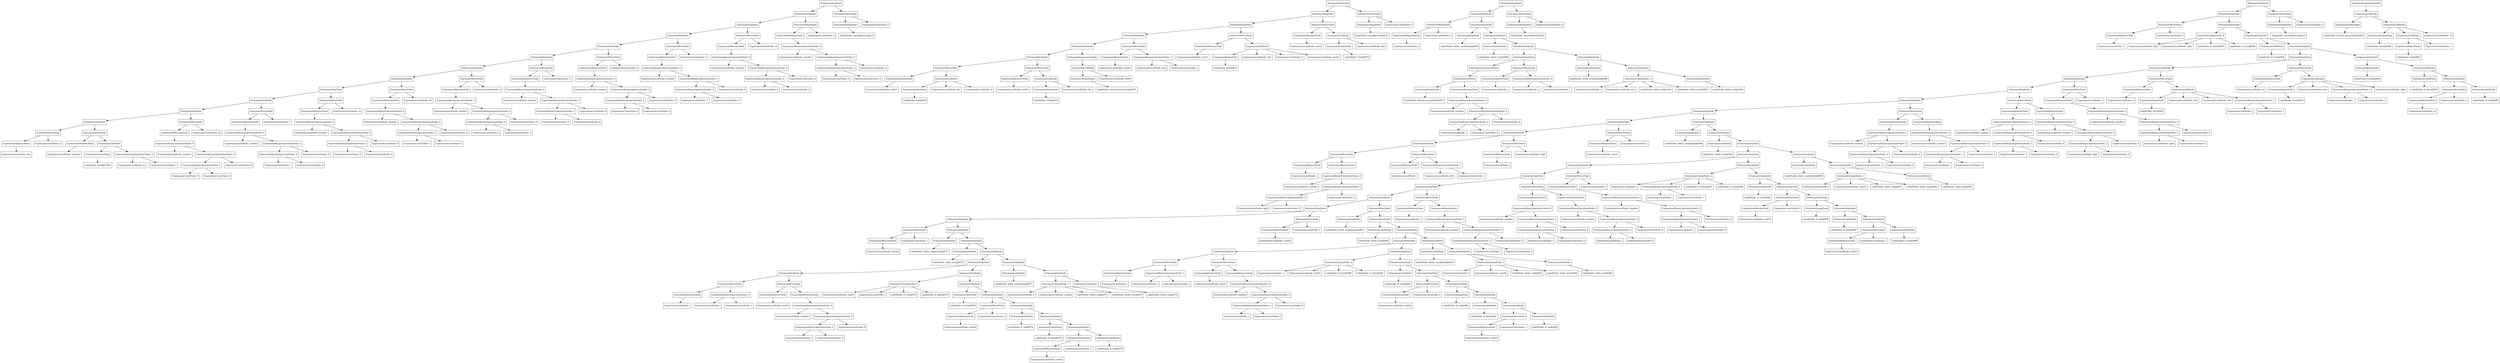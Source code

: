 digraph QuickSort {
"0x6030000e5660" [label="StatementSeqNode" shape=box]
"0x6030000e55d0" [label="StatementSeqNode" shape=box]
"0x6030000e54e0" [label="StatementSeqNode" shape=box]
"0x6030000e53f0" [label="StatementSeqNode" shape=box]
"0x6030000e5300" [label="StatementSeqNode" shape=box]
"0x6030000e5210" [label="StatementSeqNode" shape=box]
"0x6030000e5120" [label="StatementSeqNode" shape=box]
"0x6030000e5030" [label="StatementSeqNode" shape=box]
"0x6030000e4f40" [label="StatementSeqNode" shape=box]
"0x6030000e4e50" [label="StatementSeqNode" shape=box]
"0x6030000e4d60" [label="StatementSeqNode" shape=box]
"0x6030000e4c70" [label="StatementSeqNode" shape=box]
"0x6030000e4be0" [label="StatementMoveNode" shape=box]
"0x602000063ab0" [label="ExpressionMemoryNode" shape=box]
"0x6040000c76d0" [label="ExpressionLocalNode: size" shape=box]
"0x602000063ab0" -> "0x6040000c76d0"
"0x6030000e4be0" -> "0x602000063ab0"
"0x6040000c7690" [label="ExpressionLocalNode: sz" shape=box]
"0x6030000e4be0" -> "0x6040000c7690"
"0x6030000e4c70" -> "0x6030000e4be0"
"0x6030000e4c40" [label="StatementMoveNode" shape=box]
"0x602000063bb0" [label="ExpressionMemoryNode" shape=box]
"0x6040000c77d0" [label="ExpressionLocalNode: number" shape=box]
"0x602000063bb0" -> "0x6040000c77d0"
"0x6030000e4c40" -> "0x602000063bb0"
"0x6040000c7750" [label="ExpressionCallNode" shape=box]
"0x602000063af0" [label="ExpressionNameNode" shape=box]
"0x6040000c7710" [label="LabelNode: new[]@1001" shape=box]
"0x602000063af0" -> "0x6040000c7710"
"0x6040000c7750" -> "0x602000063af0"
"0x6030000e4c10" [label="ExpressionBinaryOperationNode: 2" shape=box]
"0x6040000c7790" [label="ExpressionLocalNode: sz" shape=box]
"0x6030000e4c10" -> "0x6040000c7790"
"0x602000063b30" [label="ExpressionConstNode: 1" shape=box]
"0x6030000e4c10" -> "0x602000063b30"
"0x6040000c7750" -> "0x6030000e4c10"
"0x6030000e4c40" -> "0x6040000c7750"
"0x6030000e4c70" -> "0x6030000e4c40"
"0x6030000e4d60" -> "0x6030000e4c70"
"0x6030000e4d30" [label="StatementMoveNode" shape=box]
"0x602000063cf0" [label="ExpressionMemoryNode" shape=box]
"0x6030000e4d00" [label="ExpressionBinaryOperationNode: 0" shape=box]
"0x6040000c7810" [label="ExpressionLocalNode: number" shape=box]
"0x6030000e4d00" -> "0x6040000c7810"
"0x6030000e4cd0" [label="ExpressionBinaryOperationNode: 0" shape=box]
"0x6030000e4ca0" [label="ExpressionBinaryOperationNode: 2" shape=box]
"0x602000063c90" [label="ExpressionConstNode: 0" shape=box]
"0x6030000e4ca0" -> "0x602000063c90"
"0x602000063cd0" [label="ExpressionConstNode: 8" shape=box]
"0x6030000e4ca0" -> "0x602000063cd0"
"0x6030000e4cd0" -> "0x6030000e4ca0"
"0x602000063cb0" [label="ExpressionConstNode: 8" shape=box]
"0x6030000e4cd0" -> "0x602000063cb0"
"0x6030000e4d00" -> "0x6030000e4cd0"
"0x602000063cf0" -> "0x6030000e4d00"
"0x6030000e4d30" -> "0x602000063cf0"
"0x602000063c30" [label="ExpressionConstNode: 20" shape=box]
"0x6030000e4d30" -> "0x602000063c30"
"0x6030000e4d60" -> "0x6030000e4d30"
"0x6030000e4e50" -> "0x6030000e4d60"
"0x6030000e4e20" [label="StatementMoveNode" shape=box]
"0x602000063e30" [label="ExpressionMemoryNode" shape=box]
"0x6030000e4df0" [label="ExpressionBinaryOperationNode: 0" shape=box]
"0x6040000c7850" [label="ExpressionLocalNode: number" shape=box]
"0x6030000e4df0" -> "0x6040000c7850"
"0x6030000e4dc0" [label="ExpressionBinaryOperationNode: 0" shape=box]
"0x6030000e4d90" [label="ExpressionBinaryOperationNode: 2" shape=box]
"0x602000063dd0" [label="ExpressionConstNode: 1" shape=box]
"0x6030000e4d90" -> "0x602000063dd0"
"0x602000063e10" [label="ExpressionConstNode: 8" shape=box]
"0x6030000e4d90" -> "0x602000063e10"
"0x6030000e4dc0" -> "0x6030000e4d90"
"0x602000063df0" [label="ExpressionConstNode: 8" shape=box]
"0x6030000e4dc0" -> "0x602000063df0"
"0x6030000e4df0" -> "0x6030000e4dc0"
"0x602000063e30" -> "0x6030000e4df0"
"0x6030000e4e20" -> "0x602000063e30"
"0x602000063d70" [label="ExpressionConstNode: 7" shape=box]
"0x6030000e4e20" -> "0x602000063d70"
"0x6030000e4e50" -> "0x6030000e4e20"
"0x6030000e4f40" -> "0x6030000e4e50"
"0x6030000e4f10" [label="StatementMoveNode" shape=box]
"0x602000063f70" [label="ExpressionMemoryNode" shape=box]
"0x6030000e4ee0" [label="ExpressionBinaryOperationNode: 0" shape=box]
"0x6040000c7890" [label="ExpressionLocalNode: number" shape=box]
"0x6030000e4ee0" -> "0x6040000c7890"
"0x6030000e4eb0" [label="ExpressionBinaryOperationNode: 0" shape=box]
"0x6030000e4e80" [label="ExpressionBinaryOperationNode: 2" shape=box]
"0x602000063f10" [label="ExpressionConstNode: 2" shape=box]
"0x6030000e4e80" -> "0x602000063f10"
"0x602000063f50" [label="ExpressionConstNode: 8" shape=box]
"0x6030000e4e80" -> "0x602000063f50"
"0x6030000e4eb0" -> "0x6030000e4e80"
"0x602000063f30" [label="ExpressionConstNode: 8" shape=box]
"0x6030000e4eb0" -> "0x602000063f30"
"0x6030000e4ee0" -> "0x6030000e4eb0"
"0x602000063f70" -> "0x6030000e4ee0"
"0x6030000e4f10" -> "0x602000063f70"
"0x602000063eb0" [label="ExpressionConstNode: 12" shape=box]
"0x6030000e4f10" -> "0x602000063eb0"
"0x6030000e4f40" -> "0x6030000e4f10"
"0x6030000e5030" -> "0x6030000e4f40"
"0x6030000e5000" [label="StatementMoveNode" shape=box]
"0x6020000640b0" [label="ExpressionMemoryNode" shape=box]
"0x6030000e4fd0" [label="ExpressionBinaryOperationNode: 0" shape=box]
"0x6040000c78d0" [label="ExpressionLocalNode: number" shape=box]
"0x6030000e4fd0" -> "0x6040000c78d0"
"0x6030000e4fa0" [label="ExpressionBinaryOperationNode: 0" shape=box]
"0x6030000e4f70" [label="ExpressionBinaryOperationNode: 2" shape=box]
"0x602000064050" [label="ExpressionConstNode: 3" shape=box]
"0x6030000e4f70" -> "0x602000064050"
"0x602000064090" [label="ExpressionConstNode: 8" shape=box]
"0x6030000e4f70" -> "0x602000064090"
"0x6030000e4fa0" -> "0x6030000e4f70"
"0x602000064070" [label="ExpressionConstNode: 8" shape=box]
"0x6030000e4fa0" -> "0x602000064070"
"0x6030000e4fd0" -> "0x6030000e4fa0"
"0x6020000640b0" -> "0x6030000e4fd0"
"0x6030000e5000" -> "0x6020000640b0"
"0x602000063ff0" [label="ExpressionConstNode: 18" shape=box]
"0x6030000e5000" -> "0x602000063ff0"
"0x6030000e5030" -> "0x6030000e5000"
"0x6030000e5120" -> "0x6030000e5030"
"0x6030000e50f0" [label="StatementMoveNode" shape=box]
"0x6020000641f0" [label="ExpressionMemoryNode" shape=box]
"0x6030000e50c0" [label="ExpressionBinaryOperationNode: 0" shape=box]
"0x6040000c7910" [label="ExpressionLocalNode: number" shape=box]
"0x6030000e50c0" -> "0x6040000c7910"
"0x6030000e5090" [label="ExpressionBinaryOperationNode: 0" shape=box]
"0x6030000e5060" [label="ExpressionBinaryOperationNode: 2" shape=box]
"0x602000064190" [label="ExpressionConstNode: 4" shape=box]
"0x6030000e5060" -> "0x602000064190"
"0x6020000641d0" [label="ExpressionConstNode: 8" shape=box]
"0x6030000e5060" -> "0x6020000641d0"
"0x6030000e5090" -> "0x6030000e5060"
"0x6020000641b0" [label="ExpressionConstNode: 8" shape=box]
"0x6030000e5090" -> "0x6020000641b0"
"0x6030000e50c0" -> "0x6030000e5090"
"0x6020000641f0" -> "0x6030000e50c0"
"0x6030000e50f0" -> "0x6020000641f0"
"0x602000064130" [label="ExpressionConstNode: 2" shape=box]
"0x6030000e50f0" -> "0x602000064130"
"0x6030000e5120" -> "0x6030000e50f0"
"0x6030000e5210" -> "0x6030000e5120"
"0x6030000e51e0" [label="StatementMoveNode" shape=box]
"0x602000064330" [label="ExpressionMemoryNode" shape=box]
"0x6030000e51b0" [label="ExpressionBinaryOperationNode: 0" shape=box]
"0x6040000c7950" [label="ExpressionLocalNode: number" shape=box]
"0x6030000e51b0" -> "0x6040000c7950"
"0x6030000e5180" [label="ExpressionBinaryOperationNode: 0" shape=box]
"0x6030000e5150" [label="ExpressionBinaryOperationNode: 2" shape=box]
"0x6020000642d0" [label="ExpressionConstNode: 5" shape=box]
"0x6030000e5150" -> "0x6020000642d0"
"0x602000064310" [label="ExpressionConstNode: 8" shape=box]
"0x6030000e5150" -> "0x602000064310"
"0x6030000e5180" -> "0x6030000e5150"
"0x6020000642f0" [label="ExpressionConstNode: 8" shape=box]
"0x6030000e5180" -> "0x6020000642f0"
"0x6030000e51b0" -> "0x6030000e5180"
"0x602000064330" -> "0x6030000e51b0"
"0x6030000e51e0" -> "0x602000064330"
"0x602000064270" [label="ExpressionConstNode: 11" shape=box]
"0x6030000e51e0" -> "0x602000064270"
"0x6030000e5210" -> "0x6030000e51e0"
"0x6030000e5300" -> "0x6030000e5210"
"0x6030000e52d0" [label="StatementMoveNode" shape=box]
"0x602000064470" [label="ExpressionMemoryNode" shape=box]
"0x6030000e52a0" [label="ExpressionBinaryOperationNode: 0" shape=box]
"0x6040000c7990" [label="ExpressionLocalNode: number" shape=box]
"0x6030000e52a0" -> "0x6040000c7990"
"0x6030000e5270" [label="ExpressionBinaryOperationNode: 0" shape=box]
"0x6030000e5240" [label="ExpressionBinaryOperationNode: 2" shape=box]
"0x602000064410" [label="ExpressionConstNode: 6" shape=box]
"0x6030000e5240" -> "0x602000064410"
"0x602000064450" [label="ExpressionConstNode: 8" shape=box]
"0x6030000e5240" -> "0x602000064450"
"0x6030000e5270" -> "0x6030000e5240"
"0x602000064430" [label="ExpressionConstNode: 8" shape=box]
"0x6030000e5270" -> "0x602000064430"
"0x6030000e52a0" -> "0x6030000e5270"
"0x602000064470" -> "0x6030000e52a0"
"0x6030000e52d0" -> "0x602000064470"
"0x6020000643b0" [label="ExpressionConstNode: 6" shape=box]
"0x6030000e52d0" -> "0x6020000643b0"
"0x6030000e5300" -> "0x6030000e52d0"
"0x6030000e53f0" -> "0x6030000e5300"
"0x6030000e53c0" [label="StatementMoveNode" shape=box]
"0x6020000645b0" [label="ExpressionMemoryNode" shape=box]
"0x6030000e5390" [label="ExpressionBinaryOperationNode: 0" shape=box]
"0x6040000c79d0" [label="ExpressionLocalNode: number" shape=box]
"0x6030000e5390" -> "0x6040000c79d0"
"0x6030000e5360" [label="ExpressionBinaryOperationNode: 0" shape=box]
"0x6030000e5330" [label="ExpressionBinaryOperationNode: 2" shape=box]
"0x602000064550" [label="ExpressionConstNode: 7" shape=box]
"0x6030000e5330" -> "0x602000064550"
"0x602000064590" [label="ExpressionConstNode: 8" shape=box]
"0x6030000e5330" -> "0x602000064590"
"0x6030000e5360" -> "0x6030000e5330"
"0x602000064570" [label="ExpressionConstNode: 8" shape=box]
"0x6030000e5360" -> "0x602000064570"
"0x6030000e5390" -> "0x6030000e5360"
"0x6020000645b0" -> "0x6030000e5390"
"0x6030000e53c0" -> "0x6020000645b0"
"0x6020000644f0" [label="ExpressionConstNode: 9" shape=box]
"0x6030000e53c0" -> "0x6020000644f0"
"0x6030000e53f0" -> "0x6030000e53c0"
"0x6030000e54e0" -> "0x6030000e53f0"
"0x6030000e54b0" [label="StatementMoveNode" shape=box]
"0x6020000646f0" [label="ExpressionMemoryNode" shape=box]
"0x6030000e5480" [label="ExpressionBinaryOperationNode: 0" shape=box]
"0x6040000c7a10" [label="ExpressionLocalNode: number" shape=box]
"0x6030000e5480" -> "0x6040000c7a10"
"0x6030000e5450" [label="ExpressionBinaryOperationNode: 0" shape=box]
"0x6030000e5420" [label="ExpressionBinaryOperationNode: 2" shape=box]
"0x602000064690" [label="ExpressionConstNode: 8" shape=box]
"0x6030000e5420" -> "0x602000064690"
"0x6020000646d0" [label="ExpressionConstNode: 8" shape=box]
"0x6030000e5420" -> "0x6020000646d0"
"0x6030000e5450" -> "0x6030000e5420"
"0x6020000646b0" [label="ExpressionConstNode: 8" shape=box]
"0x6030000e5450" -> "0x6020000646b0"
"0x6030000e5480" -> "0x6030000e5450"
"0x6020000646f0" -> "0x6030000e5480"
"0x6030000e54b0" -> "0x6020000646f0"
"0x602000064630" [label="ExpressionConstNode: 19" shape=box]
"0x6030000e54b0" -> "0x602000064630"
"0x6030000e54e0" -> "0x6030000e54b0"
"0x6030000e55d0" -> "0x6030000e54e0"
"0x6030000e55a0" [label="StatementMoveNode" shape=box]
"0x602000064830" [label="ExpressionMemoryNode" shape=box]
"0x6030000e5570" [label="ExpressionBinaryOperationNode: 0" shape=box]
"0x6040000c7a50" [label="ExpressionLocalNode: number" shape=box]
"0x6030000e5570" -> "0x6040000c7a50"
"0x6030000e5540" [label="ExpressionBinaryOperationNode: 0" shape=box]
"0x6030000e5510" [label="ExpressionBinaryOperationNode: 2" shape=box]
"0x6020000647d0" [label="ExpressionConstNode: 9" shape=box]
"0x6030000e5510" -> "0x6020000647d0"
"0x602000064810" [label="ExpressionConstNode: 8" shape=box]
"0x6030000e5510" -> "0x602000064810"
"0x6030000e5540" -> "0x6030000e5510"
"0x6020000647f0" [label="ExpressionConstNode: 8" shape=box]
"0x6030000e5540" -> "0x6020000647f0"
"0x6030000e5570" -> "0x6030000e5540"
"0x602000064830" -> "0x6030000e5570"
"0x6030000e55a0" -> "0x602000064830"
"0x602000064770" [label="ExpressionConstNode: 5" shape=box]
"0x6030000e55a0" -> "0x602000064770"
"0x6030000e55d0" -> "0x6030000e55a0"
"0x6030000e5660" -> "0x6030000e55d0"
"0x6030000e5630" [label="StatementMoveNode" shape=box]
"0x6020000648d0" [label="ExpressionTempNode" shape=box]
"0x6040000c7a90" [label="TempNode: return@return@16" shape=box]
"0x6020000648d0" -> "0x6040000c7a90"
"0x6030000e5630" -> "0x6020000648d0"
"0x6020000648b0" [label="ExpressionConstNode: 0" shape=box]
"0x6030000e5630" -> "0x6020000648b0"
"0x6030000e5660" -> "0x6030000e5630"
"0x6030000e28a0" [label="StatementSeqNode" shape=box]
"0x6030000e2810" [label="StatementSeqNode" shape=box]
"0x6030000e27b0" [label="StatementSeqNode" shape=box]
"0x6030000e2720" [label="StatementSeqNode" shape=box]
"0x6030000e2660" [label="StatementSeqNode" shape=box]
"0x6030000e25d0" [label="StatementSeqNode" shape=box]
"0x6030000e2570" [label="StatementMoveNode" shape=box]
"0x602000060fb0" [label="ExpressionMemoryNode" shape=box]
"0x6040000c4d90" [label="ExpressionLocalNode: aux01" shape=box]
"0x602000060fb0" -> "0x6040000c4d90"
"0x6030000e2570" -> "0x602000060fb0"
"0x6040000c4cd0" [label="ExpressionCallNode" shape=box]
"0x602000060ed0" [label="ExpressionNameNode" shape=box]
"0x6040000c4c90" [label="LabelNode: Init@969" shape=box]
"0x602000060ed0" -> "0x6040000c4c90"
"0x6040000c4cd0" -> "0x602000060ed0"
"0x6040000c4d10" [label="ExpressionLocalNode: this" shape=box]
"0x6040000c4cd0" -> "0x6040000c4d10"
"0x6040000c4d50" [label="ExpressionLocalNode: sz" shape=box]
"0x6040000c4cd0" -> "0x6040000c4d50"
"0x6030000e2570" -> "0x6040000c4cd0"
"0x6030000e25d0" -> "0x6030000e2570"
"0x6030000e25a0" [label="StatementMoveNode" shape=box]
"0x602000061090" [label="ExpressionMemoryNode" shape=box]
"0x6040000c4e90" [label="ExpressionLocalNode: aux01" shape=box]
"0x602000061090" -> "0x6040000c4e90"
"0x6030000e25a0" -> "0x602000061090"
"0x6040000c4e10" [label="ExpressionCallNode" shape=box]
"0x602000060ff0" [label="ExpressionNameNode" shape=box]
"0x6040000c4dd0" [label="LabelNode: Print@970" shape=box]
"0x602000060ff0" -> "0x6040000c4dd0"
"0x6040000c4e10" -> "0x602000060ff0"
"0x6040000c4e50" [label="ExpressionLocalNode: this" shape=box]
"0x6040000c4e10" -> "0x6040000c4e50"
"0x6030000e25a0" -> "0x6040000c4e10"
"0x6030000e25d0" -> "0x6030000e25a0"
"0x6030000e2660" -> "0x6030000e25d0"
"0x602000061170" [label="StatementExpressionNode" shape=box]
"0x6040000c4f50" [label="ExpressionCallNode" shape=box]
"0x602000061130" [label="ExpressionNameNode" shape=box]
"0x6040000c4ed0" [label="LabelNode: System.out.println@971" shape=box]
"0x602000061130" -> "0x6040000c4ed0"
"0x6040000c4f50" -> "0x602000061130"
"0x602000061110" [label="ExpressionConstNode: 9999" shape=box]
"0x6040000c4f50" -> "0x602000061110"
"0x602000061170" -> "0x6040000c4f50"
"0x6030000e2660" -> "0x602000061170"
"0x6030000e2720" -> "0x6030000e2660"
"0x6030000e26f0" [label="StatementMoveNode" shape=box]
"0x602000061250" [label="ExpressionMemoryNode" shape=box]
"0x6040000c4fd0" [label="ExpressionLocalNode: aux01" shape=box]
"0x602000061250" -> "0x6040000c4fd0"
"0x6030000e26f0" -> "0x602000061250"
"0x6030000e26c0" [label="ExpressionBinaryOperationNode: 1" shape=box]
"0x6040000c4f90" [label="ExpressionLocalNode: size" shape=box]
"0x6030000e26c0" -> "0x6040000c4f90"
"0x602000061210" [label="ExpressionConstNode: 1" shape=box]
"0x6030000e26c0" -> "0x602000061210"
"0x6030000e26f0" -> "0x6030000e26c0"
"0x6030000e2720" -> "0x6030000e26f0"
"0x6030000e27b0" -> "0x6030000e2720"
"0x6030000e2780" [label="StatementMoveNode" shape=box]
"0x6020000613d0" [label="ExpressionMemoryNode" shape=box]
"0x6040000c5110" [label="ExpressionLocalNode: aux01" shape=box]
"0x6020000613d0" -> "0x6040000c5110"
"0x6030000e2780" -> "0x6020000613d0"
"0x6040000c5050" [label="ExpressionCallNode" shape=box]
"0x6020000612b0" [label="ExpressionNameNode" shape=box]
"0x6040000c5010" [label="LabelNode: Sort@972" shape=box]
"0x6020000612b0" -> "0x6040000c5010"
"0x6040000c5050" -> "0x6020000612b0"
"0x6040000c5090" [label="ExpressionLocalNode: this" shape=box]
"0x6040000c5050" -> "0x6040000c5090"
"0x602000061330" [label="ExpressionConstNode: 0" shape=box]
"0x6040000c5050" -> "0x602000061330"
"0x6040000c50d0" [label="ExpressionLocalNode: aux01" shape=box]
"0x6040000c5050" -> "0x6040000c50d0"
"0x6030000e2780" -> "0x6040000c5050"
"0x6030000e27b0" -> "0x6030000e2780"
"0x6030000e2810" -> "0x6030000e27b0"
"0x6030000e27e0" [label="StatementMoveNode" shape=box]
"0x6020000614d0" [label="ExpressionMemoryNode" shape=box]
"0x6040000c5210" [label="ExpressionLocalNode: aux01" shape=box]
"0x6020000614d0" -> "0x6040000c5210"
"0x6030000e27e0" -> "0x6020000614d0"
"0x6040000c5190" [label="ExpressionCallNode" shape=box]
"0x602000061430" [label="ExpressionNameNode" shape=box]
"0x6040000c5150" [label="LabelNode: Print@973" shape=box]
"0x602000061430" -> "0x6040000c5150"
"0x6040000c5190" -> "0x602000061430"
"0x6040000c51d0" [label="ExpressionLocalNode: this" shape=box]
"0x6040000c5190" -> "0x6040000c51d0"
"0x6030000e27e0" -> "0x6040000c5190"
"0x6030000e2810" -> "0x6030000e27e0"
"0x6030000e28a0" -> "0x6030000e2810"
"0x6030000e2870" [label="StatementMoveNode" shape=box]
"0x602000061570" [label="ExpressionTempNode" shape=box]
"0x6040000c5250" [label="TempNode: return@return@16" shape=box]
"0x602000061570" -> "0x6040000c5250"
"0x6030000e2870" -> "0x602000061570"
"0x602000061550" [label="ExpressionConstNode: 0" shape=box]
"0x6030000e2870" -> "0x602000061550"
"0x6030000e28a0" -> "0x6030000e2870"
"0x6030000e4bb0" [label="StatementSeqNode" shape=box]
"0x6030000e4b20" [label="StatementSeqNode" shape=box]
"0x6030000e4790" [label="StatementMoveNode" shape=box]
"0x602000063630" [label="ExpressionMemoryNode" shape=box]
"0x6040000c71d0" [label="ExpressionLocalNode: j" shape=box]
"0x602000063630" -> "0x6040000c71d0"
"0x6030000e4790" -> "0x602000063630"
"0x6020000635f0" [label="ExpressionConstNode: 0" shape=box]
"0x6030000e4790" -> "0x6020000635f0"
"0x6030000e4b20" -> "0x6030000e4790"
"0x6030000e4a30" [label="StatementSeqNode" shape=box]
"0x602000063970" [label="StatementJumpNode" shape=box]
"0x6040000c7450" [label="LabelNode: while_conditional@998" shape=box]
"0x602000063970" -> "0x6040000c7450"
"0x6030000e4a30" -> "0x602000063970"
"0x6030000e4a60" [label="StatementSeqNode" shape=box]
"0x602000063930" [label="StatementLabelNode" shape=box]
"0x6040000c7590" [label="LabelNode: while_true@999" shape=box]
"0x602000063930" -> "0x6040000c7590"
"0x6030000e4a60" -> "0x602000063930"
"0x6030000e4a90" [label="StatementSeqNode" shape=box]
"0x6030000e4970" [label="StatementSeqNode" shape=box]
"0x6020000637b0" [label="StatementExpressionNode" shape=box]
"0x6040000c7390" [label="ExpressionCallNode" shape=box]
"0x602000063770" [label="ExpressionNameNode" shape=box]
"0x6040000c7310" [label="LabelNode: System.out.println@997" shape=box]
"0x602000063770" -> "0x6040000c7310"
"0x6040000c7390" -> "0x602000063770"
"0x602000063750" [label="ExpressionMemoryNode" shape=box]
"0x6030000e4850" [label="ExpressionBinaryOperationNode: 0" shape=box]
"0x6040000c7290" [label="ExpressionLocalNode: number" shape=box]
"0x6030000e4850" -> "0x6040000c7290"
"0x6030000e4820" [label="ExpressionBinaryOperationNode: 0" shape=box]
"0x6030000e47f0" [label="ExpressionBinaryOperationNode: 2" shape=box]
"0x6040000c72d0" [label="ExpressionLocalNode: j" shape=box]
"0x6030000e47f0" -> "0x6040000c72d0"
"0x602000063710" [label="ExpressionConstNode: 8" shape=box]
"0x6030000e47f0" -> "0x602000063710"
"0x6030000e4820" -> "0x6030000e47f0"
"0x6020000636f0" [label="ExpressionConstNode: 8" shape=box]
"0x6030000e4820" -> "0x6020000636f0"
"0x6030000e4850" -> "0x6030000e4820"
"0x602000063750" -> "0x6030000e4850"
"0x6040000c7390" -> "0x602000063750"
"0x6020000637b0" -> "0x6040000c7390"
"0x6030000e4970" -> "0x6020000637b0"
"0x6030000e4940" [label="StatementMoveNode" shape=box]
"0x602000063890" [label="ExpressionMemoryNode" shape=box]
"0x6040000c7410" [label="ExpressionLocalNode: j" shape=box]
"0x602000063890" -> "0x6040000c7410"
"0x6030000e4940" -> "0x602000063890"
"0x6030000e4910" [label="ExpressionBinaryOperationNode: 0" shape=box]
"0x6040000c73d0" [label="ExpressionLocalNode: j" shape=box]
"0x6030000e4910" -> "0x6040000c73d0"
"0x602000063850" [label="ExpressionConstNode: 1" shape=box]
"0x6030000e4910" -> "0x602000063850"
"0x6030000e4940" -> "0x6030000e4910"
"0x6030000e4970" -> "0x6030000e4940"
"0x6030000e4a90" -> "0x6030000e4970"
"0x6030000e4ac0" [label="StatementSeqNode" shape=box]
"0x602000063910" [label="StatementLabelNode" shape=box]
"0x6040000c7550" [label="LabelNode: while_conditional@998" shape=box]
"0x602000063910" -> "0x6040000c7550"
"0x6030000e4ac0" -> "0x602000063910"
"0x6030000e4af0" [label="StatementSeqNode" shape=box]
"0x6040000c7610" [label="StatementCJumpNode: 2" shape=box]
"0x6040000c7210" [label="ExpressionLocalNode: j" shape=box]
"0x6040000c7610" -> "0x6040000c7210"
"0x6040000c7250" [label="ExpressionLocalNode: size" shape=box]
"0x6040000c7610" -> "0x6040000c7250"
"0x6040000c7510" [label="LabelNode: while_end@1000" shape=box]
"0x6040000c7610" -> "0x6040000c7510"
"0x6040000c74d0" [label="LabelNode: while_true@999" shape=box]
"0x6040000c7610" -> "0x6040000c74d0"
"0x6030000e4af0" -> "0x6040000c7610"
"0x602000063950" [label="StatementLabelNode" shape=box]
"0x6040000c75d0" [label="LabelNode: while_end@1000" shape=box]
"0x602000063950" -> "0x6040000c75d0"
"0x6030000e4af0" -> "0x602000063950"
"0x6030000e4ac0" -> "0x6030000e4af0"
"0x6030000e4a90" -> "0x6030000e4ac0"
"0x6030000e4a60" -> "0x6030000e4a90"
"0x6030000e4a30" -> "0x6030000e4a60"
"0x6030000e4b20" -> "0x6030000e4a30"
"0x6030000e4bb0" -> "0x6030000e4b20"
"0x6030000e4b80" [label="StatementMoveNode" shape=box]
"0x602000063a10" [label="ExpressionTempNode" shape=box]
"0x6040000c7650" [label="TempNode: return@return@16" shape=box]
"0x602000063a10" -> "0x6040000c7650"
"0x6030000e4b80" -> "0x602000063a10"
"0x6020000639f0" [label="ExpressionConstNode: 0" shape=box]
"0x6030000e4b80" -> "0x6020000639f0"
"0x6030000e4bb0" -> "0x6030000e4b80"
"0x6030000e4730" [label="StatementSeqNode" shape=box]
"0x6030000e46a0" [label="StatementSeqNode" shape=box]
"0x6030000e2960" [label="StatementMoveNode" shape=box]
"0x602000061630" [label="ExpressionMemoryNode" shape=box]
"0x6040000c5290" [label="ExpressionLocalNode: t" shape=box]
"0x602000061630" -> "0x6040000c5290"
"0x6030000e2960" -> "0x602000061630"
"0x6020000615f0" [label="ExpressionConstNode: 0" shape=box]
"0x6030000e2960" -> "0x6020000615f0"
"0x6030000e46a0" -> "0x6030000e2960"
"0x6030000e4580" [label="StatementSeqNode" shape=box]
"0x6040000c7150" [label="StatementCJumpNode: 2" shape=box]
"0x6040000c52d0" [label="ExpressionLocalNode: left" shape=box]
"0x6040000c7150" -> "0x6040000c52d0"
"0x6040000c5310" [label="ExpressionLocalNode: right" shape=box]
"0x6040000c7150" -> "0x6040000c5310"
"0x6040000c7010" [label="LabelNode: if_false@995" shape=box]
"0x6040000c7150" -> "0x6040000c7010"
"0x6040000c6fd0" [label="LabelNode: if_true@994" shape=box]
"0x6040000c7150" -> "0x6040000c6fd0"
"0x6030000e4580" -> "0x6040000c7150"
"0x6030000e45b0" [label="StatementSeqNode" shape=box]
"0x602000063470" [label="StatementLabelNode" shape=box]
"0x6040000c7090" [label="LabelNode: if_true@994" shape=box]
"0x602000063470" -> "0x6040000c7090"
"0x6030000e45b0" -> "0x602000063470"
"0x6030000e45e0" [label="StatementSeqNode" shape=box]
"0x6030000e43a0" [label="StatementSeqNode" shape=box]
"0x6030000e43d0" [label="StatementSeqNode" shape=box]
"0x6030000e4400" [label="StatementSeqNode" shape=box]
"0x6030000e4430" [label="StatementSeqNode" shape=box]
"0x6030000e4460" [label="StatementSeqNode" shape=box]
"0x6030000e4490" [label="StatementSeqNode" shape=box]
"0x6030000e44c0" [label="StatementSeqNode" shape=box]
"0x6030000e44f0" [label="StatementSeqNode" shape=box]
"0x6030000e4520" [label="StatementSeqNode" shape=box]
"0x6030000e2a50" [label="StatementMoveNode" shape=box]
"0x602000061790" [label="ExpressionMemoryNode" shape=box]
"0x6040000c53d0" [label="ExpressionLocalNode: v" shape=box]
"0x602000061790" -> "0x6040000c53d0"
"0x6030000e2a50" -> "0x602000061790"
"0x602000061750" [label="ExpressionMemoryNode" shape=box]
"0x6030000e2a20" [label="ExpressionBinaryOperationNode: 0" shape=box]
"0x6040000c5350" [label="ExpressionLocalNode: number" shape=box]
"0x6030000e2a20" -> "0x6040000c5350"
"0x6030000e29f0" [label="ExpressionBinaryOperationNode: 0" shape=box]
"0x6030000e29c0" [label="ExpressionBinaryOperationNode: 2" shape=box]
"0x6040000c5390" [label="ExpressionLocalNode: right" shape=box]
"0x6030000e29c0" -> "0x6040000c5390"
"0x602000061710" [label="ExpressionConstNode: 8" shape=box]
"0x6030000e29c0" -> "0x602000061710"
"0x6030000e29f0" -> "0x6030000e29c0"
"0x6020000616f0" [label="ExpressionConstNode: 8" shape=box]
"0x6030000e29f0" -> "0x6020000616f0"
"0x6030000e2a20" -> "0x6030000e29f0"
"0x602000061750" -> "0x6030000e2a20"
"0x6030000e2a50" -> "0x602000061750"
"0x6030000e4520" -> "0x6030000e2a50"
"0x6030000e2ae0" [label="StatementMoveNode" shape=box]
"0x602000061870" [label="ExpressionMemoryNode" shape=box]
"0x6040000c5450" [label="ExpressionLocalNode: i" shape=box]
"0x602000061870" -> "0x6040000c5450"
"0x6030000e2ae0" -> "0x602000061870"
"0x6030000e2ab0" [label="ExpressionBinaryOperationNode: 1" shape=box]
"0x6040000c5410" [label="ExpressionLocalNode: left" shape=box]
"0x6030000e2ab0" -> "0x6040000c5410"
"0x602000061830" [label="ExpressionConstNode: 1" shape=box]
"0x6030000e2ab0" -> "0x602000061830"
"0x6030000e2ae0" -> "0x6030000e2ab0"
"0x6030000e4520" -> "0x6030000e2ae0"
"0x6030000e44f0" -> "0x6030000e4520"
"0x6030000e2b10" [label="StatementMoveNode" shape=box]
"0x602000061910" [label="ExpressionMemoryNode" shape=box]
"0x6040000c54d0" [label="ExpressionLocalNode: j" shape=box]
"0x602000061910" -> "0x6040000c54d0"
"0x6030000e2b10" -> "0x602000061910"
"0x6040000c5490" [label="ExpressionLocalNode: right" shape=box]
"0x6030000e2b10" -> "0x6040000c5490"
"0x6030000e44f0" -> "0x6030000e2b10"
"0x6030000e44c0" -> "0x6030000e44f0"
"0x6030000e2b70" [label="StatementMoveNode" shape=box]
"0x6020000619b0" [label="ExpressionMemoryNode" shape=box]
"0x6040000c5510" [label="ExpressionLocalNode: cont01" shape=box]
"0x6020000619b0" -> "0x6040000c5510"
"0x6030000e2b70" -> "0x6020000619b0"
"0x602000061970" [label="ExpressionConstNode: 1" shape=box]
"0x6030000e2b70" -> "0x602000061970"
"0x6030000e44c0" -> "0x6030000e2b70"
"0x6030000e4490" -> "0x6030000e44c0"
"0x6030000e3dd0" [label="StatementSeqNode" shape=box]
"0x602000062c90" [label="StatementJumpNode" shape=box]
"0x6040000c67d0" [label="LabelNode: while_conditional@989" shape=box]
"0x602000062c90" -> "0x6040000c67d0"
"0x6030000e3dd0" -> "0x602000062c90"
"0x6030000e3e00" [label="StatementSeqNode" shape=box]
"0x602000062c30" [label="StatementLabelNode" shape=box]
"0x6040000c6910" [label="LabelNode: while_true@990" shape=box]
"0x602000062c30" -> "0x6040000c6910"
"0x6030000e3e00" -> "0x602000062c30"
"0x6030000e3e30" [label="StatementSeqNode" shape=box]
"0x6030000e3bf0" [label="StatementSeqNode" shape=box]
"0x6030000e3c20" [label="StatementSeqNode" shape=box]
"0x6030000e3c50" [label="StatementSeqNode" shape=box]
"0x6030000e3c80" [label="StatementSeqNode" shape=box]
"0x6030000e3cb0" [label="StatementSeqNode" shape=box]
"0x6030000e3ce0" [label="StatementSeqNode" shape=box]
"0x6030000e3d10" [label="StatementSeqNode" shape=box]
"0x6030000e2ba0" [label="StatementMoveNode" shape=box]
"0x602000061a70" [label="ExpressionMemoryNode" shape=box]
"0x6040000c5590" [label="ExpressionLocalNode: cont02" shape=box]
"0x602000061a70" -> "0x6040000c5590"
"0x6030000e2ba0" -> "0x602000061a70"
"0x602000061a30" [label="ExpressionConstNode: 1" shape=box]
"0x6030000e2ba0" -> "0x602000061a30"
"0x6030000e3d10" -> "0x6030000e2ba0"
"0x6030000e3050" [label="StatementSeqNode" shape=box]
"0x602000061fd0" [label="StatementJumpNode" shape=box]
"0x6040000c5a10" [label="LabelNode: while_conditional@977" shape=box]
"0x602000061fd0" -> "0x6040000c5a10"
"0x6030000e3050" -> "0x602000061fd0"
"0x6030000e3080" [label="StatementSeqNode" shape=box]
"0x602000061f70" [label="StatementLabelNode" shape=box]
"0x6040000c5b50" [label="LabelNode: while_true@978" shape=box]
"0x602000061f70" -> "0x6040000c5b50"
"0x6030000e3080" -> "0x602000061f70"
"0x6030000e30b0" [label="StatementSeqNode" shape=box]
"0x6030000e2f60" [label="StatementSeqNode" shape=box]
"0x6030000e2f90" [label="StatementSeqNode" shape=box]
"0x6030000e2c30" [label="StatementMoveNode" shape=box]
"0x602000061b70" [label="ExpressionMemoryNode" shape=box]
"0x6040000c5650" [label="ExpressionLocalNode: i" shape=box]
"0x602000061b70" -> "0x6040000c5650"
"0x6030000e2c30" -> "0x602000061b70"
"0x6030000e2c00" [label="ExpressionBinaryOperationNode: 0" shape=box]
"0x6040000c5610" [label="ExpressionLocalNode: i" shape=box]
"0x6030000e2c00" -> "0x6040000c5610"
"0x602000061b30" [label="ExpressionConstNode: 1" shape=box]
"0x6030000e2c00" -> "0x602000061b30"
"0x6030000e2c30" -> "0x6030000e2c00"
"0x6030000e2f90" -> "0x6030000e2c30"
"0x6030000e2cf0" [label="StatementMoveNode" shape=box]
"0x602000061cb0" [label="ExpressionMemoryNode" shape=box]
"0x6040000c5710" [label="ExpressionLocalNode: aux03" shape=box]
"0x602000061cb0" -> "0x6040000c5710"
"0x6030000e2cf0" -> "0x602000061cb0"
"0x602000061c70" [label="ExpressionMemoryNode" shape=box]
"0x6030000e2cc0" [label="ExpressionBinaryOperationNode: 0" shape=box]
"0x6040000c5690" [label="ExpressionLocalNode: number" shape=box]
"0x6030000e2cc0" -> "0x6040000c5690"
"0x6030000e2c90" [label="ExpressionBinaryOperationNode: 0" shape=box]
"0x6030000e2c60" [label="ExpressionBinaryOperationNode: 2" shape=box]
"0x6040000c56d0" [label="ExpressionLocalNode: i" shape=box]
"0x6030000e2c60" -> "0x6040000c56d0"
"0x602000061c30" [label="ExpressionConstNode: 8" shape=box]
"0x6030000e2c60" -> "0x602000061c30"
"0x6030000e2c90" -> "0x6030000e2c60"
"0x602000061c10" [label="ExpressionConstNode: 8" shape=box]
"0x6030000e2c90" -> "0x602000061c10"
"0x6030000e2cc0" -> "0x6030000e2c90"
"0x602000061c70" -> "0x6030000e2cc0"
"0x6030000e2cf0" -> "0x602000061c70"
"0x6030000e2f90" -> "0x6030000e2cf0"
"0x6030000e2f60" -> "0x6030000e2f90"
"0x6030000e2e10" [label="StatementSeqNode" shape=box]
"0x6040000c59d0" [label="StatementCJumpNode: 2" shape=box]
"0x6040000c5750" [label="ExpressionLocalNode: aux03" shape=box]
"0x6040000c59d0" -> "0x6040000c5750"
"0x6040000c5790" [label="ExpressionLocalNode: v" shape=box]
"0x6040000c59d0" -> "0x6040000c5790"
"0x6040000c5850" [label="LabelNode: if_true@974" shape=box]
"0x6040000c59d0" -> "0x6040000c5850"
"0x6040000c5890" [label="LabelNode: if_false@975" shape=box]
"0x6040000c59d0" -> "0x6040000c5890"
"0x6030000e2e10" -> "0x6040000c59d0"
"0x6030000e2e40" [label="StatementSeqNode" shape=box]
"0x602000061e90" [label="StatementLabelNode" shape=box]
"0x6040000c5910" [label="LabelNode: if_true@974" shape=box]
"0x602000061e90" -> "0x6040000c5910"
"0x6030000e2e40" -> "0x602000061e90"
"0x6030000e2e70" [label="StatementSeqNode" shape=box]
"0x6030000e2db0" [label="StatementMoveNode" shape=box]
"0x602000061db0" [label="ExpressionMemoryNode" shape=box]
"0x6040000c57d0" [label="ExpressionLocalNode: cont02" shape=box]
"0x602000061db0" -> "0x6040000c57d0"
"0x6030000e2db0" -> "0x602000061db0"
"0x602000061d70" [label="ExpressionConstNode: 0" shape=box]
"0x6030000e2db0" -> "0x602000061d70"
"0x6030000e2e70" -> "0x6030000e2db0"
"0x6030000e2ea0" [label="StatementSeqNode" shape=box]
"0x602000061ef0" [label="StatementJumpNode" shape=box]
"0x6040000c58d0" [label="LabelNode: if_end@976" shape=box]
"0x602000061ef0" -> "0x6040000c58d0"
"0x6030000e2ea0" -> "0x602000061ef0"
"0x6030000e2ed0" [label="StatementSeqNode" shape=box]
"0x602000061eb0" [label="StatementLabelNode" shape=box]
"0x6040000c5950" [label="LabelNode: if_false@975" shape=box]
"0x602000061eb0" -> "0x6040000c5950"
"0x6030000e2ed0" -> "0x602000061eb0"
"0x6030000e2f00" [label="StatementSeqNode" shape=box]
"0x6030000e2de0" [label="StatementMoveNode" shape=box]
"0x602000061e50" [label="ExpressionMemoryNode" shape=box]
"0x6040000c5810" [label="ExpressionLocalNode: cont02" shape=box]
"0x602000061e50" -> "0x6040000c5810"
"0x6030000e2de0" -> "0x602000061e50"
"0x602000061e10" [label="ExpressionConstNode: 1" shape=box]
"0x6030000e2de0" -> "0x602000061e10"
"0x6030000e2f00" -> "0x6030000e2de0"
"0x602000061ed0" [label="StatementLabelNode" shape=box]
"0x6040000c5990" [label="LabelNode: if_end@976" shape=box]
"0x602000061ed0" -> "0x6040000c5990"
"0x6030000e2f00" -> "0x602000061ed0"
"0x6030000e2ed0" -> "0x6030000e2f00"
"0x6030000e2ea0" -> "0x6030000e2ed0"
"0x6030000e2e70" -> "0x6030000e2ea0"
"0x6030000e2e40" -> "0x6030000e2e70"
"0x6030000e2e10" -> "0x6030000e2e40"
"0x6030000e2f60" -> "0x6030000e2e10"
"0x6030000e30b0" -> "0x6030000e2f60"
"0x6030000e30e0" [label="StatementSeqNode" shape=box]
"0x602000061f50" [label="StatementLabelNode" shape=box]
"0x6040000c5b10" [label="LabelNode: while_conditional@977" shape=box]
"0x602000061f50" -> "0x6040000c5b10"
"0x6030000e30e0" -> "0x602000061f50"
"0x6030000e3110" [label="StatementSeqNode" shape=box]
"0x6040000c5bd0" [label="StatementCJumpNode: 1" shape=box]
"0x602000061fb0" [label="ExpressionConstNode: 0" shape=box]
"0x6040000c5bd0" -> "0x602000061fb0"
"0x6040000c55d0" [label="ExpressionLocalNode: cont02" shape=box]
"0x6040000c5bd0" -> "0x6040000c55d0"
"0x6040000c5ad0" [label="LabelNode: while_end@979" shape=box]
"0x6040000c5bd0" -> "0x6040000c5ad0"
"0x6040000c5a90" [label="LabelNode: while_true@978" shape=box]
"0x6040000c5bd0" -> "0x6040000c5a90"
"0x6030000e3110" -> "0x6040000c5bd0"
"0x602000061f90" [label="StatementLabelNode" shape=box]
"0x6040000c5b90" [label="LabelNode: while_end@979" shape=box]
"0x602000061f90" -> "0x6040000c5b90"
"0x6030000e3110" -> "0x602000061f90"
"0x6030000e30e0" -> "0x6030000e3110"
"0x6030000e30b0" -> "0x6030000e30e0"
"0x6030000e3080" -> "0x6030000e30b0"
"0x6030000e3050" -> "0x6030000e3080"
"0x6030000e3d10" -> "0x6030000e3050"
"0x6030000e3ce0" -> "0x6030000e3d10"
"0x6030000e3140" [label="StatementMoveNode" shape=box]
"0x602000062090" [label="ExpressionMemoryNode" shape=box]
"0x6040000c5c10" [label="ExpressionLocalNode: cont02" shape=box]
"0x602000062090" -> "0x6040000c5c10"
"0x6030000e3140" -> "0x602000062090"
"0x602000062050" [label="ExpressionConstNode: 1" shape=box]
"0x6030000e3140" -> "0x602000062050"
"0x6030000e3ce0" -> "0x6030000e3140"
"0x6030000e3cb0" -> "0x6030000e3ce0"
"0x6030000e3620" [label="StatementSeqNode" shape=box]
"0x6020000625d0" [label="StatementJumpNode" shape=box]
"0x6040000c6090" [label="LabelNode: while_conditional@983" shape=box]
"0x6020000625d0" -> "0x6040000c6090"
"0x6030000e3620" -> "0x6020000625d0"
"0x6030000e3650" [label="StatementSeqNode" shape=box]
"0x602000062570" [label="StatementLabelNode" shape=box]
"0x6040000c61d0" [label="LabelNode: while_true@984" shape=box]
"0x602000062570" -> "0x6040000c61d0"
"0x6030000e3650" -> "0x602000062570"
"0x6030000e3680" [label="StatementSeqNode" shape=box]
"0x6030000e3530" [label="StatementSeqNode" shape=box]
"0x6030000e3560" [label="StatementSeqNode" shape=box]
"0x6030000e3200" [label="StatementMoveNode" shape=box]
"0x602000062170" [label="ExpressionMemoryNode" shape=box]
"0x6040000c5cd0" [label="ExpressionLocalNode: j" shape=box]
"0x602000062170" -> "0x6040000c5cd0"
"0x6030000e3200" -> "0x602000062170"
"0x6030000e31d0" [label="ExpressionBinaryOperationNode: 1" shape=box]
"0x6040000c5c90" [label="ExpressionLocalNode: j" shape=box]
"0x6030000e31d0" -> "0x6040000c5c90"
"0x602000062130" [label="ExpressionConstNode: 1" shape=box]
"0x6030000e31d0" -> "0x602000062130"
"0x6030000e3200" -> "0x6030000e31d0"
"0x6030000e3560" -> "0x6030000e3200"
"0x6030000e32c0" [label="StatementMoveNode" shape=box]
"0x6020000622b0" [label="ExpressionMemoryNode" shape=box]
"0x6040000c5d90" [label="ExpressionLocalNode: aux03" shape=box]
"0x6020000622b0" -> "0x6040000c5d90"
"0x6030000e32c0" -> "0x6020000622b0"
"0x602000062270" [label="ExpressionMemoryNode" shape=box]
"0x6030000e3290" [label="ExpressionBinaryOperationNode: 0" shape=box]
"0x6040000c5d10" [label="ExpressionLocalNode: number" shape=box]
"0x6030000e3290" -> "0x6040000c5d10"
"0x6030000e3260" [label="ExpressionBinaryOperationNode: 0" shape=box]
"0x6030000e3230" [label="ExpressionBinaryOperationNode: 2" shape=box]
"0x6040000c5d50" [label="ExpressionLocalNode: j" shape=box]
"0x6030000e3230" -> "0x6040000c5d50"
"0x602000062230" [label="ExpressionConstNode: 8" shape=box]
"0x6030000e3230" -> "0x602000062230"
"0x6030000e3260" -> "0x6030000e3230"
"0x602000062210" [label="ExpressionConstNode: 8" shape=box]
"0x6030000e3260" -> "0x602000062210"
"0x6030000e3290" -> "0x6030000e3260"
"0x602000062270" -> "0x6030000e3290"
"0x6030000e32c0" -> "0x602000062270"
"0x6030000e3560" -> "0x6030000e32c0"
"0x6030000e3530" -> "0x6030000e3560"
"0x6030000e33e0" [label="StatementSeqNode" shape=box]
"0x6040000c6050" [label="StatementCJumpNode: 2" shape=box]
"0x6040000c5dd0" [label="ExpressionLocalNode: v" shape=box]
"0x6040000c6050" -> "0x6040000c5dd0"
"0x6040000c5e10" [label="ExpressionLocalNode: aux03" shape=box]
"0x6040000c6050" -> "0x6040000c5e10"
"0x6040000c5ed0" [label="LabelNode: if_true@980" shape=box]
"0x6040000c6050" -> "0x6040000c5ed0"
"0x6040000c5f10" [label="LabelNode: if_false@981" shape=box]
"0x6040000c6050" -> "0x6040000c5f10"
"0x6030000e33e0" -> "0x6040000c6050"
"0x6030000e3410" [label="StatementSeqNode" shape=box]
"0x602000062490" [label="StatementLabelNode" shape=box]
"0x6040000c5f90" [label="LabelNode: if_true@980" shape=box]
"0x602000062490" -> "0x6040000c5f90"
"0x6030000e3410" -> "0x602000062490"
"0x6030000e3440" [label="StatementSeqNode" shape=box]
"0x6030000e3380" [label="StatementMoveNode" shape=box]
"0x6020000623b0" [label="ExpressionMemoryNode" shape=box]
"0x6040000c5e50" [label="ExpressionLocalNode: cont02" shape=box]
"0x6020000623b0" -> "0x6040000c5e50"
"0x6030000e3380" -> "0x6020000623b0"
"0x602000062370" [label="ExpressionConstNode: 0" shape=box]
"0x6030000e3380" -> "0x602000062370"
"0x6030000e3440" -> "0x6030000e3380"
"0x6030000e3470" [label="StatementSeqNode" shape=box]
"0x6020000624f0" [label="StatementJumpNode" shape=box]
"0x6040000c5f50" [label="LabelNode: if_end@982" shape=box]
"0x6020000624f0" -> "0x6040000c5f50"
"0x6030000e3470" -> "0x6020000624f0"
"0x6030000e34a0" [label="StatementSeqNode" shape=box]
"0x6020000624b0" [label="StatementLabelNode" shape=box]
"0x6040000c5fd0" [label="LabelNode: if_false@981" shape=box]
"0x6020000624b0" -> "0x6040000c5fd0"
"0x6030000e34a0" -> "0x6020000624b0"
"0x6030000e34d0" [label="StatementSeqNode" shape=box]
"0x6030000e33b0" [label="StatementMoveNode" shape=box]
"0x602000062450" [label="ExpressionMemoryNode" shape=box]
"0x6040000c5e90" [label="ExpressionLocalNode: cont02" shape=box]
"0x602000062450" -> "0x6040000c5e90"
"0x6030000e33b0" -> "0x602000062450"
"0x602000062410" [label="ExpressionConstNode: 1" shape=box]
"0x6030000e33b0" -> "0x602000062410"
"0x6030000e34d0" -> "0x6030000e33b0"
"0x6020000624d0" [label="StatementLabelNode" shape=box]
"0x6040000c6010" [label="LabelNode: if_end@982" shape=box]
"0x6020000624d0" -> "0x6040000c6010"
"0x6030000e34d0" -> "0x6020000624d0"
"0x6030000e34a0" -> "0x6030000e34d0"
"0x6030000e3470" -> "0x6030000e34a0"
"0x6030000e3440" -> "0x6030000e3470"
"0x6030000e3410" -> "0x6030000e3440"
"0x6030000e33e0" -> "0x6030000e3410"
"0x6030000e3530" -> "0x6030000e33e0"
"0x6030000e3680" -> "0x6030000e3530"
"0x6030000e36b0" [label="StatementSeqNode" shape=box]
"0x602000062550" [label="StatementLabelNode" shape=box]
"0x6040000c6190" [label="LabelNode: while_conditional@983" shape=box]
"0x602000062550" -> "0x6040000c6190"
"0x6030000e36b0" -> "0x602000062550"
"0x6030000e36e0" [label="StatementSeqNode" shape=box]
"0x6040000c6250" [label="StatementCJumpNode: 1" shape=box]
"0x6020000625b0" [label="ExpressionConstNode: 0" shape=box]
"0x6040000c6250" -> "0x6020000625b0"
"0x6040000c5c50" [label="ExpressionLocalNode: cont02" shape=box]
"0x6040000c6250" -> "0x6040000c5c50"
"0x6040000c6150" [label="LabelNode: while_end@985" shape=box]
"0x6040000c6250" -> "0x6040000c6150"
"0x6040000c6110" [label="LabelNode: while_true@984" shape=box]
"0x6040000c6250" -> "0x6040000c6110"
"0x6030000e36e0" -> "0x6040000c6250"
"0x602000062590" [label="StatementLabelNode" shape=box]
"0x6040000c6210" [label="LabelNode: while_end@985" shape=box]
"0x602000062590" -> "0x6040000c6210"
"0x6030000e36e0" -> "0x602000062590"
"0x6030000e36b0" -> "0x6030000e36e0"
"0x6030000e3680" -> "0x6030000e36b0"
"0x6030000e3650" -> "0x6030000e3680"
"0x6030000e3620" -> "0x6030000e3650"
"0x6030000e3cb0" -> "0x6030000e3620"
"0x6030000e3c80" -> "0x6030000e3cb0"
"0x6030000e37a0" [label="StatementMoveNode" shape=box]
"0x6020000626f0" [label="ExpressionMemoryNode" shape=box]
"0x6040000c6310" [label="ExpressionLocalNode: t" shape=box]
"0x6020000626f0" -> "0x6040000c6310"
"0x6030000e37a0" -> "0x6020000626f0"
"0x6020000626b0" [label="ExpressionMemoryNode" shape=box]
"0x6030000e3770" [label="ExpressionBinaryOperationNode: 0" shape=box]
"0x6040000c6290" [label="ExpressionLocalNode: number" shape=box]
"0x6030000e3770" -> "0x6040000c6290"
"0x6030000e3740" [label="ExpressionBinaryOperationNode: 0" shape=box]
"0x6030000e3710" [label="ExpressionBinaryOperationNode: 2" shape=box]
"0x6040000c62d0" [label="ExpressionLocalNode: i" shape=box]
"0x6030000e3710" -> "0x6040000c62d0"
"0x602000062670" [label="ExpressionConstNode: 8" shape=box]
"0x6030000e3710" -> "0x602000062670"
"0x6030000e3740" -> "0x6030000e3710"
"0x602000062650" [label="ExpressionConstNode: 8" shape=box]
"0x6030000e3740" -> "0x602000062650"
"0x6030000e3770" -> "0x6030000e3740"
"0x6020000626b0" -> "0x6030000e3770"
"0x6030000e37a0" -> "0x6020000626b0"
"0x6030000e3c80" -> "0x6030000e37a0"
"0x6030000e3c50" -> "0x6030000e3c80"
"0x6030000e38f0" [label="StatementMoveNode" shape=box]
"0x602000062870" [label="ExpressionMemoryNode" shape=box]
"0x6030000e38c0" [label="ExpressionBinaryOperationNode: 0" shape=box]
"0x6040000c63d0" [label="ExpressionLocalNode: number" shape=box]
"0x6030000e38c0" -> "0x6040000c63d0"
"0x6030000e3890" [label="ExpressionBinaryOperationNode: 0" shape=box]
"0x6030000e3860" [label="ExpressionBinaryOperationNode: 2" shape=box]
"0x6040000c6410" [label="ExpressionLocalNode: i" shape=box]
"0x6030000e3860" -> "0x6040000c6410"
"0x602000062850" [label="ExpressionConstNode: 8" shape=box]
"0x6030000e3860" -> "0x602000062850"
"0x6030000e3890" -> "0x6030000e3860"
"0x602000062830" [label="ExpressionConstNode: 8" shape=box]
"0x6030000e3890" -> "0x602000062830"
"0x6030000e38c0" -> "0x6030000e3890"
"0x602000062870" -> "0x6030000e38c0"
"0x6030000e38f0" -> "0x602000062870"
"0x6020000627d0" [label="ExpressionMemoryNode" shape=box]
"0x6030000e3830" [label="ExpressionBinaryOperationNode: 0" shape=box]
"0x6040000c6350" [label="ExpressionLocalNode: number" shape=box]
"0x6030000e3830" -> "0x6040000c6350"
"0x6030000e3800" [label="ExpressionBinaryOperationNode: 0" shape=box]
"0x6030000e37d0" [label="ExpressionBinaryOperationNode: 2" shape=box]
"0x6040000c6390" [label="ExpressionLocalNode: j" shape=box]
"0x6030000e37d0" -> "0x6040000c6390"
"0x602000062790" [label="ExpressionConstNode: 8" shape=box]
"0x6030000e37d0" -> "0x602000062790"
"0x6030000e3800" -> "0x6030000e37d0"
"0x602000062770" [label="ExpressionConstNode: 8" shape=box]
"0x6030000e3800" -> "0x602000062770"
"0x6030000e3830" -> "0x6030000e3800"
"0x6020000627d0" -> "0x6030000e3830"
"0x6030000e38f0" -> "0x6020000627d0"
"0x6030000e3c50" -> "0x6030000e38f0"
"0x6030000e3c20" -> "0x6030000e3c50"
"0x6030000e39b0" [label="StatementMoveNode" shape=box]
"0x602000062950" [label="ExpressionMemoryNode" shape=box]
"0x6030000e3980" [label="ExpressionBinaryOperationNode: 0" shape=box]
"0x6040000c6490" [label="ExpressionLocalNode: number" shape=box]
"0x6030000e3980" -> "0x6040000c6490"
"0x6030000e3950" [label="ExpressionBinaryOperationNode: 0" shape=box]
"0x6030000e3920" [label="ExpressionBinaryOperationNode: 2" shape=box]
"0x6040000c64d0" [label="ExpressionLocalNode: j" shape=box]
"0x6030000e3920" -> "0x6040000c64d0"
"0x602000062930" [label="ExpressionConstNode: 8" shape=box]
"0x6030000e3920" -> "0x602000062930"
"0x6030000e3950" -> "0x6030000e3920"
"0x602000062910" [label="ExpressionConstNode: 8" shape=box]
"0x6030000e3950" -> "0x602000062910"
"0x6030000e3980" -> "0x6030000e3950"
"0x602000062950" -> "0x6030000e3980"
"0x6030000e39b0" -> "0x602000062950"
"0x6040000c6450" [label="ExpressionLocalNode: t" shape=box]
"0x6030000e39b0" -> "0x6040000c6450"
"0x6030000e3c20" -> "0x6030000e39b0"
"0x6030000e3bf0" -> "0x6030000e3c20"
"0x6030000e3ad0" [label="StatementSeqNode" shape=box]
"0x6040000c6790" [label="StatementCJumpNode: 2" shape=box]
"0x6040000c6510" [label="ExpressionLocalNode: j" shape=box]
"0x6040000c6790" -> "0x6040000c6510"
"0x6030000e3aa0" [label="ExpressionBinaryOperationNode: 0" shape=box]
"0x6040000c6550" [label="ExpressionLocalNode: i" shape=box]
"0x6030000e3aa0" -> "0x6040000c6550"
"0x6020000629f0" [label="ExpressionConstNode: 1" shape=box]
"0x6030000e3aa0" -> "0x6020000629f0"
"0x6040000c6790" -> "0x6030000e3aa0"
"0x6040000c6650" [label="LabelNode: if_false@987" shape=box]
"0x6040000c6790" -> "0x6040000c6650"
"0x6040000c6610" [label="LabelNode: if_true@986" shape=box]
"0x6040000c6790" -> "0x6040000c6610"
"0x6030000e3ad0" -> "0x6040000c6790"
"0x6030000e3b00" [label="StatementSeqNode" shape=box]
"0x602000062b50" [label="StatementLabelNode" shape=box]
"0x6040000c66d0" [label="LabelNode: if_true@986" shape=box]
"0x602000062b50" -> "0x6040000c66d0"
"0x6030000e3b00" -> "0x602000062b50"
"0x6030000e3b30" [label="StatementSeqNode" shape=box]
"0x6030000e3a40" [label="StatementMoveNode" shape=box]
"0x602000062a70" [label="ExpressionMemoryNode" shape=box]
"0x6040000c6590" [label="ExpressionLocalNode: cont01" shape=box]
"0x602000062a70" -> "0x6040000c6590"
"0x6030000e3a40" -> "0x602000062a70"
"0x602000062a30" [label="ExpressionConstNode: 0" shape=box]
"0x6030000e3a40" -> "0x602000062a30"
"0x6030000e3b30" -> "0x6030000e3a40"
"0x6030000e3b60" [label="StatementSeqNode" shape=box]
"0x602000062bb0" [label="StatementJumpNode" shape=box]
"0x6040000c6690" [label="LabelNode: if_end@988" shape=box]
"0x602000062bb0" -> "0x6040000c6690"
"0x6030000e3b60" -> "0x602000062bb0"
"0x6030000e3b90" [label="StatementSeqNode" shape=box]
"0x602000062b70" [label="StatementLabelNode" shape=box]
"0x6040000c6710" [label="LabelNode: if_false@987" shape=box]
"0x602000062b70" -> "0x6040000c6710"
"0x6030000e3b90" -> "0x602000062b70"
"0x6030000e3bc0" [label="StatementSeqNode" shape=box]
"0x6030000e3a70" [label="StatementMoveNode" shape=box]
"0x602000062b10" [label="ExpressionMemoryNode" shape=box]
"0x6040000c65d0" [label="ExpressionLocalNode: cont01" shape=box]
"0x602000062b10" -> "0x6040000c65d0"
"0x6030000e3a70" -> "0x602000062b10"
"0x602000062ad0" [label="ExpressionConstNode: 1" shape=box]
"0x6030000e3a70" -> "0x602000062ad0"
"0x6030000e3bc0" -> "0x6030000e3a70"
"0x602000062b90" [label="StatementLabelNode" shape=box]
"0x6040000c6750" [label="LabelNode: if_end@988" shape=box]
"0x602000062b90" -> "0x6040000c6750"
"0x6030000e3bc0" -> "0x602000062b90"
"0x6030000e3b90" -> "0x6030000e3bc0"
"0x6030000e3b60" -> "0x6030000e3b90"
"0x6030000e3b30" -> "0x6030000e3b60"
"0x6030000e3b00" -> "0x6030000e3b30"
"0x6030000e3ad0" -> "0x6030000e3b00"
"0x6030000e3bf0" -> "0x6030000e3ad0"
"0x6030000e3e30" -> "0x6030000e3bf0"
"0x6030000e3e60" [label="StatementSeqNode" shape=box]
"0x602000062c10" [label="StatementLabelNode" shape=box]
"0x6040000c68d0" [label="LabelNode: while_conditional@989" shape=box]
"0x602000062c10" -> "0x6040000c68d0"
"0x6030000e3e60" -> "0x602000062c10"
"0x6030000e3e90" [label="StatementSeqNode" shape=box]
"0x6040000c6990" [label="StatementCJumpNode: 1" shape=box]
"0x602000062c70" [label="ExpressionConstNode: 0" shape=box]
"0x6040000c6990" -> "0x602000062c70"
"0x6040000c5550" [label="ExpressionLocalNode: cont01" shape=box]
"0x6040000c6990" -> "0x6040000c5550"
"0x6040000c6890" [label="LabelNode: while_end@991" shape=box]
"0x6040000c6990" -> "0x6040000c6890"
"0x6040000c6850" [label="LabelNode: while_true@990" shape=box]
"0x6040000c6990" -> "0x6040000c6850"
"0x6030000e3e90" -> "0x6040000c6990"
"0x602000062c50" [label="StatementLabelNode" shape=box]
"0x6040000c6950" [label="LabelNode: while_end@991" shape=box]
"0x602000062c50" -> "0x6040000c6950"
"0x6030000e3e90" -> "0x602000062c50"
"0x6030000e3e60" -> "0x6030000e3e90"
"0x6030000e3e30" -> "0x6030000e3e60"
"0x6030000e3e00" -> "0x6030000e3e30"
"0x6030000e3dd0" -> "0x6030000e3e00"
"0x6030000e4490" -> "0x6030000e3dd0"
"0x6030000e4460" -> "0x6030000e4490"
"0x6030000e3fe0" [label="StatementMoveNode" shape=box]
"0x602000062e10" [label="ExpressionMemoryNode" shape=box]
"0x6030000e3fb0" [label="ExpressionBinaryOperationNode: 0" shape=box]
"0x6040000c6a50" [label="ExpressionLocalNode: number" shape=box]
"0x6030000e3fb0" -> "0x6040000c6a50"
"0x6030000e3f80" [label="ExpressionBinaryOperationNode: 0" shape=box]
"0x6030000e3f50" [label="ExpressionBinaryOperationNode: 2" shape=box]
"0x6040000c6a90" [label="ExpressionLocalNode: j" shape=box]
"0x6030000e3f50" -> "0x6040000c6a90"
"0x602000062df0" [label="ExpressionConstNode: 8" shape=box]
"0x6030000e3f50" -> "0x602000062df0"
"0x6030000e3f80" -> "0x6030000e3f50"
"0x602000062dd0" [label="ExpressionConstNode: 8" shape=box]
"0x6030000e3f80" -> "0x602000062dd0"
"0x6030000e3fb0" -> "0x6030000e3f80"
"0x602000062e10" -> "0x6030000e3fb0"
"0x6030000e3fe0" -> "0x602000062e10"
"0x602000062d70" [label="ExpressionMemoryNode" shape=box]
"0x6030000e3f20" [label="ExpressionBinaryOperationNode: 0" shape=box]
"0x6040000c69d0" [label="ExpressionLocalNode: number" shape=box]
"0x6030000e3f20" -> "0x6040000c69d0"
"0x6030000e3ef0" [label="ExpressionBinaryOperationNode: 0" shape=box]
"0x6030000e3ec0" [label="ExpressionBinaryOperationNode: 2" shape=box]
"0x6040000c6a10" [label="ExpressionLocalNode: i" shape=box]
"0x6030000e3ec0" -> "0x6040000c6a10"
"0x602000062d30" [label="ExpressionConstNode: 8" shape=box]
"0x6030000e3ec0" -> "0x602000062d30"
"0x6030000e3ef0" -> "0x6030000e3ec0"
"0x602000062d10" [label="ExpressionConstNode: 8" shape=box]
"0x6030000e3ef0" -> "0x602000062d10"
"0x6030000e3f20" -> "0x6030000e3ef0"
"0x602000062d70" -> "0x6030000e3f20"
"0x6030000e3fe0" -> "0x602000062d70"
"0x6030000e4460" -> "0x6030000e3fe0"
"0x6030000e4430" -> "0x6030000e4460"
"0x6030000e4130" [label="StatementMoveNode" shape=box]
"0x602000062f90" [label="ExpressionMemoryNode" shape=box]
"0x6030000e4100" [label="ExpressionBinaryOperationNode: 0" shape=box]
"0x6040000c6b50" [label="ExpressionLocalNode: number" shape=box]
"0x6030000e4100" -> "0x6040000c6b50"
"0x6030000e40d0" [label="ExpressionBinaryOperationNode: 0" shape=box]
"0x6030000e40a0" [label="ExpressionBinaryOperationNode: 2" shape=box]
"0x6040000c6b90" [label="ExpressionLocalNode: i" shape=box]
"0x6030000e40a0" -> "0x6040000c6b90"
"0x602000062f70" [label="ExpressionConstNode: 8" shape=box]
"0x6030000e40a0" -> "0x602000062f70"
"0x6030000e40d0" -> "0x6030000e40a0"
"0x602000062f50" [label="ExpressionConstNode: 8" shape=box]
"0x6030000e40d0" -> "0x602000062f50"
"0x6030000e4100" -> "0x6030000e40d0"
"0x602000062f90" -> "0x6030000e4100"
"0x6030000e4130" -> "0x602000062f90"
"0x602000062ef0" [label="ExpressionMemoryNode" shape=box]
"0x6030000e4070" [label="ExpressionBinaryOperationNode: 0" shape=box]
"0x6040000c6ad0" [label="ExpressionLocalNode: number" shape=box]
"0x6030000e4070" -> "0x6040000c6ad0"
"0x6030000e4040" [label="ExpressionBinaryOperationNode: 0" shape=box]
"0x6030000e4010" [label="ExpressionBinaryOperationNode: 2" shape=box]
"0x6040000c6b10" [label="ExpressionLocalNode: right" shape=box]
"0x6030000e4010" -> "0x6040000c6b10"
"0x602000062eb0" [label="ExpressionConstNode: 8" shape=box]
"0x6030000e4010" -> "0x602000062eb0"
"0x6030000e4040" -> "0x6030000e4010"
"0x602000062e90" [label="ExpressionConstNode: 8" shape=box]
"0x6030000e4040" -> "0x602000062e90"
"0x6030000e4070" -> "0x6030000e4040"
"0x602000062ef0" -> "0x6030000e4070"
"0x6030000e4130" -> "0x602000062ef0"
"0x6030000e4430" -> "0x6030000e4130"
"0x6030000e4400" -> "0x6030000e4430"
"0x6030000e41f0" [label="StatementMoveNode" shape=box]
"0x602000063070" [label="ExpressionMemoryNode" shape=box]
"0x6030000e41c0" [label="ExpressionBinaryOperationNode: 0" shape=box]
"0x6040000c6c10" [label="ExpressionLocalNode: number" shape=box]
"0x6030000e41c0" -> "0x6040000c6c10"
"0x6030000e4190" [label="ExpressionBinaryOperationNode: 0" shape=box]
"0x6030000e4160" [label="ExpressionBinaryOperationNode: 2" shape=box]
"0x6040000c6c50" [label="ExpressionLocalNode: right" shape=box]
"0x6030000e4160" -> "0x6040000c6c50"
"0x602000063050" [label="ExpressionConstNode: 8" shape=box]
"0x6030000e4160" -> "0x602000063050"
"0x6030000e4190" -> "0x6030000e4160"
"0x602000063030" [label="ExpressionConstNode: 8" shape=box]
"0x6030000e4190" -> "0x602000063030"
"0x6030000e41c0" -> "0x6030000e4190"
"0x602000063070" -> "0x6030000e41c0"
"0x6030000e41f0" -> "0x602000063070"
"0x6040000c6bd0" [label="ExpressionLocalNode: t" shape=box]
"0x6030000e41f0" -> "0x6040000c6bd0"
"0x6030000e4400" -> "0x6030000e41f0"
"0x6030000e43d0" -> "0x6030000e4400"
"0x6030000e42b0" [label="StatementMoveNode" shape=box]
"0x6020000631f0" [label="ExpressionMemoryNode" shape=box]
"0x6040000c6dd0" [label="ExpressionLocalNode: nt" shape=box]
"0x6020000631f0" -> "0x6040000c6dd0"
"0x6030000e42b0" -> "0x6020000631f0"
"0x6040000c6cd0" [label="ExpressionCallNode" shape=box]
"0x6020000630b0" [label="ExpressionNameNode" shape=box]
"0x6040000c6c90" [label="LabelNode: Sort@992" shape=box]
"0x6020000630b0" -> "0x6040000c6c90"
"0x6040000c6cd0" -> "0x6020000630b0"
"0x6040000c6d10" [label="ExpressionLocalNode: this" shape=box]
"0x6040000c6cd0" -> "0x6040000c6d10"
"0x6040000c6d50" [label="ExpressionLocalNode: left" shape=box]
"0x6040000c6cd0" -> "0x6040000c6d50"
"0x6030000e4250" [label="ExpressionBinaryOperationNode: 1" shape=box]
"0x6040000c6d90" [label="ExpressionLocalNode: i" shape=box]
"0x6030000e4250" -> "0x6040000c6d90"
"0x602000063190" [label="ExpressionConstNode: 1" shape=box]
"0x6030000e4250" -> "0x602000063190"
"0x6040000c6cd0" -> "0x6030000e4250"
"0x6030000e42b0" -> "0x6040000c6cd0"
"0x6030000e43d0" -> "0x6030000e42b0"
"0x6030000e43a0" -> "0x6030000e43d0"
"0x6030000e4370" [label="StatementMoveNode" shape=box]
"0x602000063370" [label="ExpressionMemoryNode" shape=box]
"0x6040000c6f50" [label="ExpressionLocalNode: nt" shape=box]
"0x602000063370" -> "0x6040000c6f50"
"0x6030000e4370" -> "0x602000063370"
"0x6040000c6e50" [label="ExpressionCallNode" shape=box]
"0x602000063230" [label="ExpressionNameNode" shape=box]
"0x6040000c6e10" [label="LabelNode: Sort@993" shape=box]
"0x602000063230" -> "0x6040000c6e10"
"0x6040000c6e50" -> "0x602000063230"
"0x6040000c6e90" [label="ExpressionLocalNode: this" shape=box]
"0x6040000c6e50" -> "0x6040000c6e90"
"0x6030000e4310" [label="ExpressionBinaryOperationNode: 0" shape=box]
"0x6040000c6ed0" [label="ExpressionLocalNode: i" shape=box]
"0x6030000e4310" -> "0x6040000c6ed0"
"0x6020000632d0" [label="ExpressionConstNode: 1" shape=box]
"0x6030000e4310" -> "0x6020000632d0"
"0x6040000c6e50" -> "0x6030000e4310"
"0x6040000c6f10" [label="ExpressionLocalNode: right" shape=box]
"0x6040000c6e50" -> "0x6040000c6f10"
"0x6030000e4370" -> "0x6040000c6e50"
"0x6030000e43a0" -> "0x6030000e4370"
"0x6030000e45e0" -> "0x6030000e43a0"
"0x6030000e4610" [label="StatementSeqNode" shape=box]
"0x6020000634d0" [label="StatementJumpNode" shape=box]
"0x6040000c7050" [label="LabelNode: if_end@996" shape=box]
"0x6020000634d0" -> "0x6040000c7050"
"0x6030000e4610" -> "0x6020000634d0"
"0x6030000e4640" [label="StatementSeqNode" shape=box]
"0x602000063490" [label="StatementLabelNode" shape=box]
"0x6040000c70d0" [label="LabelNode: if_false@995" shape=box]
"0x602000063490" -> "0x6040000c70d0"
"0x6030000e4640" -> "0x602000063490"
"0x6030000e4670" [label="StatementSeqNode" shape=box]
"0x6030000e4550" [label="StatementMoveNode" shape=box]
"0x602000063430" [label="ExpressionMemoryNode" shape=box]
"0x6040000c6f90" [label="ExpressionLocalNode: nt" shape=box]
"0x602000063430" -> "0x6040000c6f90"
"0x6030000e4550" -> "0x602000063430"
"0x6020000633f0" [label="ExpressionConstNode: 0" shape=box]
"0x6030000e4550" -> "0x6020000633f0"
"0x6030000e4670" -> "0x6030000e4550"
"0x6020000634b0" [label="StatementLabelNode" shape=box]
"0x6040000c7110" [label="LabelNode: if_end@996" shape=box]
"0x6020000634b0" -> "0x6040000c7110"
"0x6030000e4670" -> "0x6020000634b0"
"0x6030000e4640" -> "0x6030000e4670"
"0x6030000e4610" -> "0x6030000e4640"
"0x6030000e45e0" -> "0x6030000e4610"
"0x6030000e45b0" -> "0x6030000e45e0"
"0x6030000e4580" -> "0x6030000e45b0"
"0x6030000e46a0" -> "0x6030000e4580"
"0x6030000e4730" -> "0x6030000e46a0"
"0x6030000e4700" [label="StatementMoveNode" shape=box]
"0x602000063570" [label="ExpressionTempNode" shape=box]
"0x6040000c7190" [label="TempNode: return@return@16" shape=box]
"0x602000063570" -> "0x6040000c7190"
"0x6030000e4700" -> "0x602000063570"
"0x602000063550" [label="ExpressionConstNode: 0" shape=box]
"0x6030000e4700" -> "0x602000063550"
"0x6030000e4730" -> "0x6030000e4700"
"0x602000060e90" [label="StatementExpressionNode" shape=box]
"0x6040000c4c50" [label="ExpressionCallNode" shape=box]
"0x602000060e50" [label="ExpressionNameNode" shape=box]
"0x6040000c4bd0" [label="LabelNode: System.out.println@968" shape=box]
"0x602000060e50" -> "0x6040000c4bd0"
"0x6040000c4c50" -> "0x602000060e50"
"0x6040000c4b10" [label="ExpressionCallNode" shape=box]
"0x602000060d10" [label="ExpressionNameNode" shape=box]
"0x6040000c4ad0" [label="LabelNode: Start@966" shape=box]
"0x602000060d10" -> "0x6040000c4ad0"
"0x6040000c4b10" -> "0x602000060d10"
"0x6040000c4b90" [label="ExpressionCallNode" shape=box]
"0x602000060d30" [label="ExpressionNameNode" shape=box]
"0x6040000c4b50" [label="LabelNode: new@967" shape=box]
"0x602000060d30" -> "0x6040000c4b50"
"0x6040000c4b90" -> "0x602000060d30"
"0x602000060d50" [label="ExpressionConstNode: 1" shape=box]
"0x6040000c4b90" -> "0x602000060d50"
"0x6040000c4b10" -> "0x6040000c4b90"
"0x602000060df0" [label="ExpressionConstNode: 10" shape=box]
"0x6040000c4b10" -> "0x602000060df0"
"0x6040000c4c50" -> "0x6040000c4b10"
"0x602000060e90" -> "0x6040000c4c50"
}
